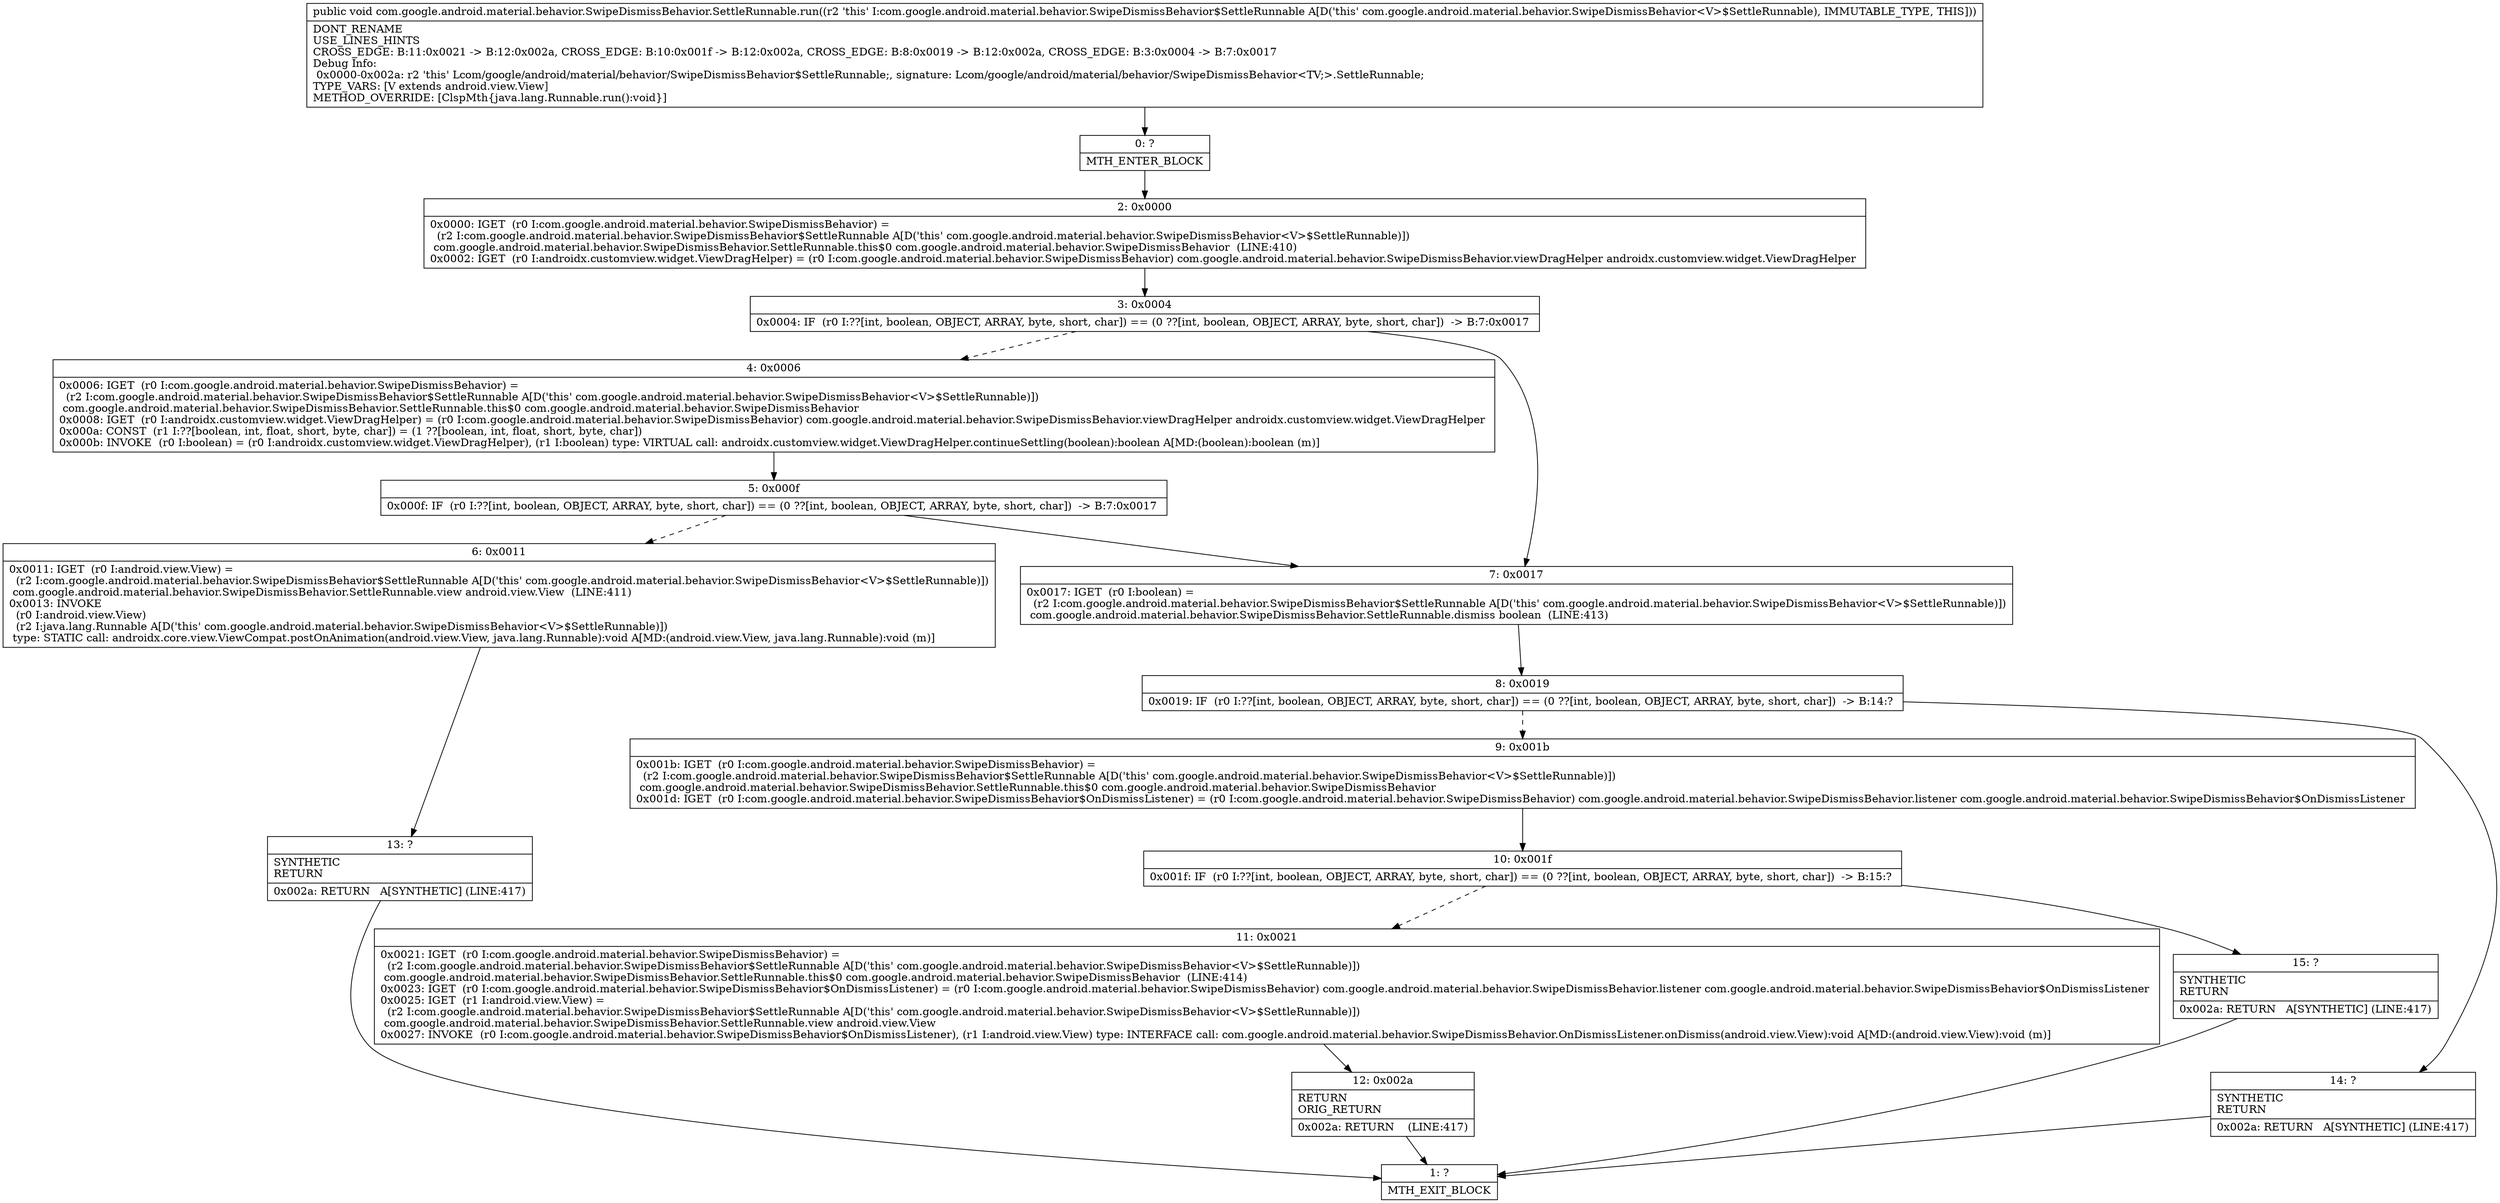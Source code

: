 digraph "CFG forcom.google.android.material.behavior.SwipeDismissBehavior.SettleRunnable.run()V" {
Node_0 [shape=record,label="{0\:\ ?|MTH_ENTER_BLOCK\l}"];
Node_2 [shape=record,label="{2\:\ 0x0000|0x0000: IGET  (r0 I:com.google.android.material.behavior.SwipeDismissBehavior) = \l  (r2 I:com.google.android.material.behavior.SwipeDismissBehavior$SettleRunnable A[D('this' com.google.android.material.behavior.SwipeDismissBehavior\<V\>$SettleRunnable)])\l com.google.android.material.behavior.SwipeDismissBehavior.SettleRunnable.this$0 com.google.android.material.behavior.SwipeDismissBehavior  (LINE:410)\l0x0002: IGET  (r0 I:androidx.customview.widget.ViewDragHelper) = (r0 I:com.google.android.material.behavior.SwipeDismissBehavior) com.google.android.material.behavior.SwipeDismissBehavior.viewDragHelper androidx.customview.widget.ViewDragHelper \l}"];
Node_3 [shape=record,label="{3\:\ 0x0004|0x0004: IF  (r0 I:??[int, boolean, OBJECT, ARRAY, byte, short, char]) == (0 ??[int, boolean, OBJECT, ARRAY, byte, short, char])  \-\> B:7:0x0017 \l}"];
Node_4 [shape=record,label="{4\:\ 0x0006|0x0006: IGET  (r0 I:com.google.android.material.behavior.SwipeDismissBehavior) = \l  (r2 I:com.google.android.material.behavior.SwipeDismissBehavior$SettleRunnable A[D('this' com.google.android.material.behavior.SwipeDismissBehavior\<V\>$SettleRunnable)])\l com.google.android.material.behavior.SwipeDismissBehavior.SettleRunnable.this$0 com.google.android.material.behavior.SwipeDismissBehavior \l0x0008: IGET  (r0 I:androidx.customview.widget.ViewDragHelper) = (r0 I:com.google.android.material.behavior.SwipeDismissBehavior) com.google.android.material.behavior.SwipeDismissBehavior.viewDragHelper androidx.customview.widget.ViewDragHelper \l0x000a: CONST  (r1 I:??[boolean, int, float, short, byte, char]) = (1 ??[boolean, int, float, short, byte, char]) \l0x000b: INVOKE  (r0 I:boolean) = (r0 I:androidx.customview.widget.ViewDragHelper), (r1 I:boolean) type: VIRTUAL call: androidx.customview.widget.ViewDragHelper.continueSettling(boolean):boolean A[MD:(boolean):boolean (m)]\l}"];
Node_5 [shape=record,label="{5\:\ 0x000f|0x000f: IF  (r0 I:??[int, boolean, OBJECT, ARRAY, byte, short, char]) == (0 ??[int, boolean, OBJECT, ARRAY, byte, short, char])  \-\> B:7:0x0017 \l}"];
Node_6 [shape=record,label="{6\:\ 0x0011|0x0011: IGET  (r0 I:android.view.View) = \l  (r2 I:com.google.android.material.behavior.SwipeDismissBehavior$SettleRunnable A[D('this' com.google.android.material.behavior.SwipeDismissBehavior\<V\>$SettleRunnable)])\l com.google.android.material.behavior.SwipeDismissBehavior.SettleRunnable.view android.view.View  (LINE:411)\l0x0013: INVOKE  \l  (r0 I:android.view.View)\l  (r2 I:java.lang.Runnable A[D('this' com.google.android.material.behavior.SwipeDismissBehavior\<V\>$SettleRunnable)])\l type: STATIC call: androidx.core.view.ViewCompat.postOnAnimation(android.view.View, java.lang.Runnable):void A[MD:(android.view.View, java.lang.Runnable):void (m)]\l}"];
Node_13 [shape=record,label="{13\:\ ?|SYNTHETIC\lRETURN\l|0x002a: RETURN   A[SYNTHETIC] (LINE:417)\l}"];
Node_1 [shape=record,label="{1\:\ ?|MTH_EXIT_BLOCK\l}"];
Node_7 [shape=record,label="{7\:\ 0x0017|0x0017: IGET  (r0 I:boolean) = \l  (r2 I:com.google.android.material.behavior.SwipeDismissBehavior$SettleRunnable A[D('this' com.google.android.material.behavior.SwipeDismissBehavior\<V\>$SettleRunnable)])\l com.google.android.material.behavior.SwipeDismissBehavior.SettleRunnable.dismiss boolean  (LINE:413)\l}"];
Node_8 [shape=record,label="{8\:\ 0x0019|0x0019: IF  (r0 I:??[int, boolean, OBJECT, ARRAY, byte, short, char]) == (0 ??[int, boolean, OBJECT, ARRAY, byte, short, char])  \-\> B:14:? \l}"];
Node_9 [shape=record,label="{9\:\ 0x001b|0x001b: IGET  (r0 I:com.google.android.material.behavior.SwipeDismissBehavior) = \l  (r2 I:com.google.android.material.behavior.SwipeDismissBehavior$SettleRunnable A[D('this' com.google.android.material.behavior.SwipeDismissBehavior\<V\>$SettleRunnable)])\l com.google.android.material.behavior.SwipeDismissBehavior.SettleRunnable.this$0 com.google.android.material.behavior.SwipeDismissBehavior \l0x001d: IGET  (r0 I:com.google.android.material.behavior.SwipeDismissBehavior$OnDismissListener) = (r0 I:com.google.android.material.behavior.SwipeDismissBehavior) com.google.android.material.behavior.SwipeDismissBehavior.listener com.google.android.material.behavior.SwipeDismissBehavior$OnDismissListener \l}"];
Node_10 [shape=record,label="{10\:\ 0x001f|0x001f: IF  (r0 I:??[int, boolean, OBJECT, ARRAY, byte, short, char]) == (0 ??[int, boolean, OBJECT, ARRAY, byte, short, char])  \-\> B:15:? \l}"];
Node_11 [shape=record,label="{11\:\ 0x0021|0x0021: IGET  (r0 I:com.google.android.material.behavior.SwipeDismissBehavior) = \l  (r2 I:com.google.android.material.behavior.SwipeDismissBehavior$SettleRunnable A[D('this' com.google.android.material.behavior.SwipeDismissBehavior\<V\>$SettleRunnable)])\l com.google.android.material.behavior.SwipeDismissBehavior.SettleRunnable.this$0 com.google.android.material.behavior.SwipeDismissBehavior  (LINE:414)\l0x0023: IGET  (r0 I:com.google.android.material.behavior.SwipeDismissBehavior$OnDismissListener) = (r0 I:com.google.android.material.behavior.SwipeDismissBehavior) com.google.android.material.behavior.SwipeDismissBehavior.listener com.google.android.material.behavior.SwipeDismissBehavior$OnDismissListener \l0x0025: IGET  (r1 I:android.view.View) = \l  (r2 I:com.google.android.material.behavior.SwipeDismissBehavior$SettleRunnable A[D('this' com.google.android.material.behavior.SwipeDismissBehavior\<V\>$SettleRunnable)])\l com.google.android.material.behavior.SwipeDismissBehavior.SettleRunnable.view android.view.View \l0x0027: INVOKE  (r0 I:com.google.android.material.behavior.SwipeDismissBehavior$OnDismissListener), (r1 I:android.view.View) type: INTERFACE call: com.google.android.material.behavior.SwipeDismissBehavior.OnDismissListener.onDismiss(android.view.View):void A[MD:(android.view.View):void (m)]\l}"];
Node_12 [shape=record,label="{12\:\ 0x002a|RETURN\lORIG_RETURN\l|0x002a: RETURN    (LINE:417)\l}"];
Node_15 [shape=record,label="{15\:\ ?|SYNTHETIC\lRETURN\l|0x002a: RETURN   A[SYNTHETIC] (LINE:417)\l}"];
Node_14 [shape=record,label="{14\:\ ?|SYNTHETIC\lRETURN\l|0x002a: RETURN   A[SYNTHETIC] (LINE:417)\l}"];
MethodNode[shape=record,label="{public void com.google.android.material.behavior.SwipeDismissBehavior.SettleRunnable.run((r2 'this' I:com.google.android.material.behavior.SwipeDismissBehavior$SettleRunnable A[D('this' com.google.android.material.behavior.SwipeDismissBehavior\<V\>$SettleRunnable), IMMUTABLE_TYPE, THIS]))  | DONT_RENAME\lUSE_LINES_HINTS\lCROSS_EDGE: B:11:0x0021 \-\> B:12:0x002a, CROSS_EDGE: B:10:0x001f \-\> B:12:0x002a, CROSS_EDGE: B:8:0x0019 \-\> B:12:0x002a, CROSS_EDGE: B:3:0x0004 \-\> B:7:0x0017\lDebug Info:\l  0x0000\-0x002a: r2 'this' Lcom\/google\/android\/material\/behavior\/SwipeDismissBehavior$SettleRunnable;, signature: Lcom\/google\/android\/material\/behavior\/SwipeDismissBehavior\<TV;\>.SettleRunnable;\lTYPE_VARS: [V extends android.view.View]\lMETHOD_OVERRIDE: [ClspMth\{java.lang.Runnable.run():void\}]\l}"];
MethodNode -> Node_0;Node_0 -> Node_2;
Node_2 -> Node_3;
Node_3 -> Node_4[style=dashed];
Node_3 -> Node_7;
Node_4 -> Node_5;
Node_5 -> Node_6[style=dashed];
Node_5 -> Node_7;
Node_6 -> Node_13;
Node_13 -> Node_1;
Node_7 -> Node_8;
Node_8 -> Node_9[style=dashed];
Node_8 -> Node_14;
Node_9 -> Node_10;
Node_10 -> Node_11[style=dashed];
Node_10 -> Node_15;
Node_11 -> Node_12;
Node_12 -> Node_1;
Node_15 -> Node_1;
Node_14 -> Node_1;
}

